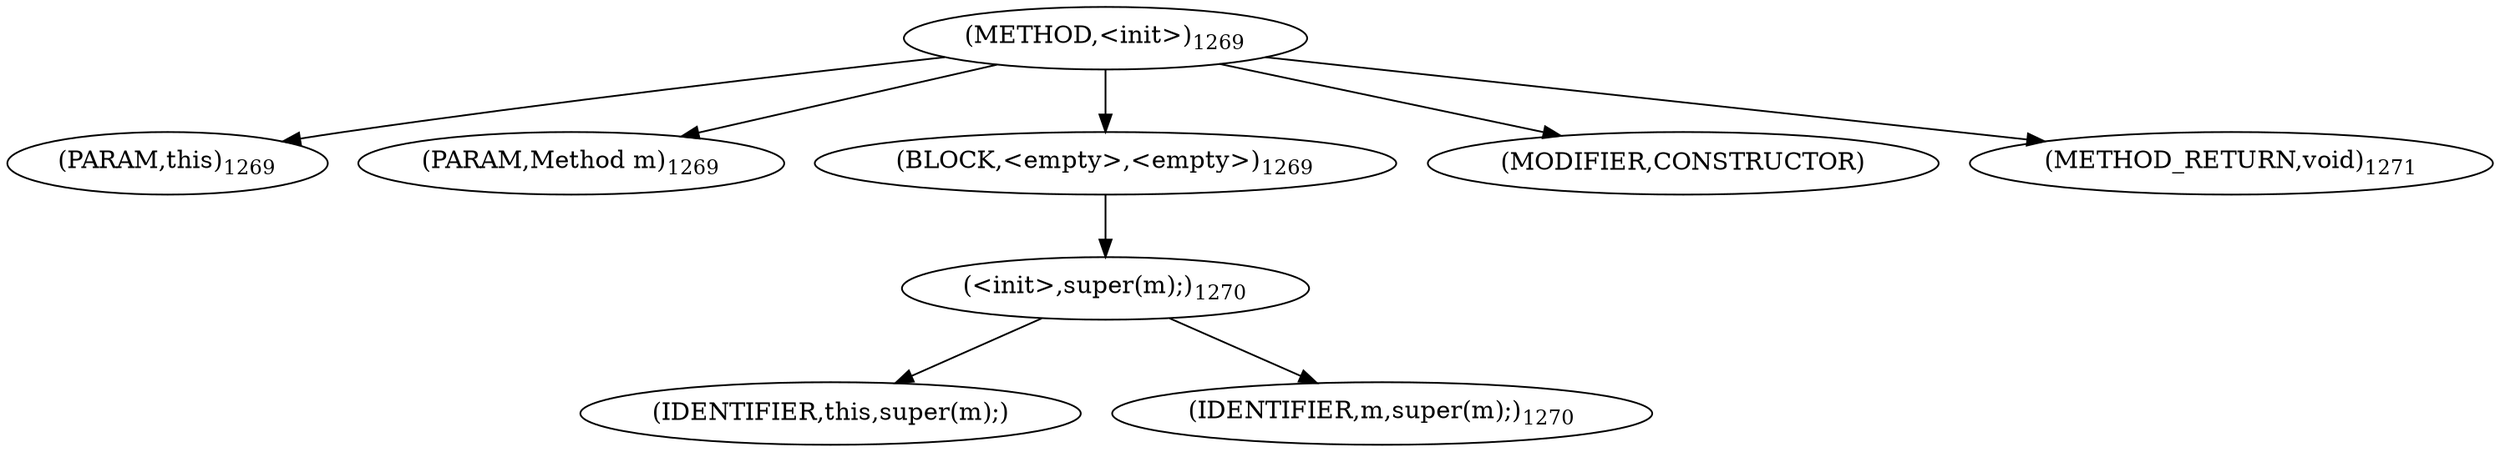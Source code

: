 digraph "&lt;init&gt;" {  
"2586" [label = <(METHOD,&lt;init&gt;)<SUB>1269</SUB>> ]
"83" [label = <(PARAM,this)<SUB>1269</SUB>> ]
"2587" [label = <(PARAM,Method m)<SUB>1269</SUB>> ]
"2588" [label = <(BLOCK,&lt;empty&gt;,&lt;empty&gt;)<SUB>1269</SUB>> ]
"2589" [label = <(&lt;init&gt;,super(m);)<SUB>1270</SUB>> ]
"82" [label = <(IDENTIFIER,this,super(m);)> ]
"2590" [label = <(IDENTIFIER,m,super(m);)<SUB>1270</SUB>> ]
"2591" [label = <(MODIFIER,CONSTRUCTOR)> ]
"2592" [label = <(METHOD_RETURN,void)<SUB>1271</SUB>> ]
  "2586" -> "83" 
  "2586" -> "2587" 
  "2586" -> "2588" 
  "2586" -> "2591" 
  "2586" -> "2592" 
  "2588" -> "2589" 
  "2589" -> "82" 
  "2589" -> "2590" 
}
